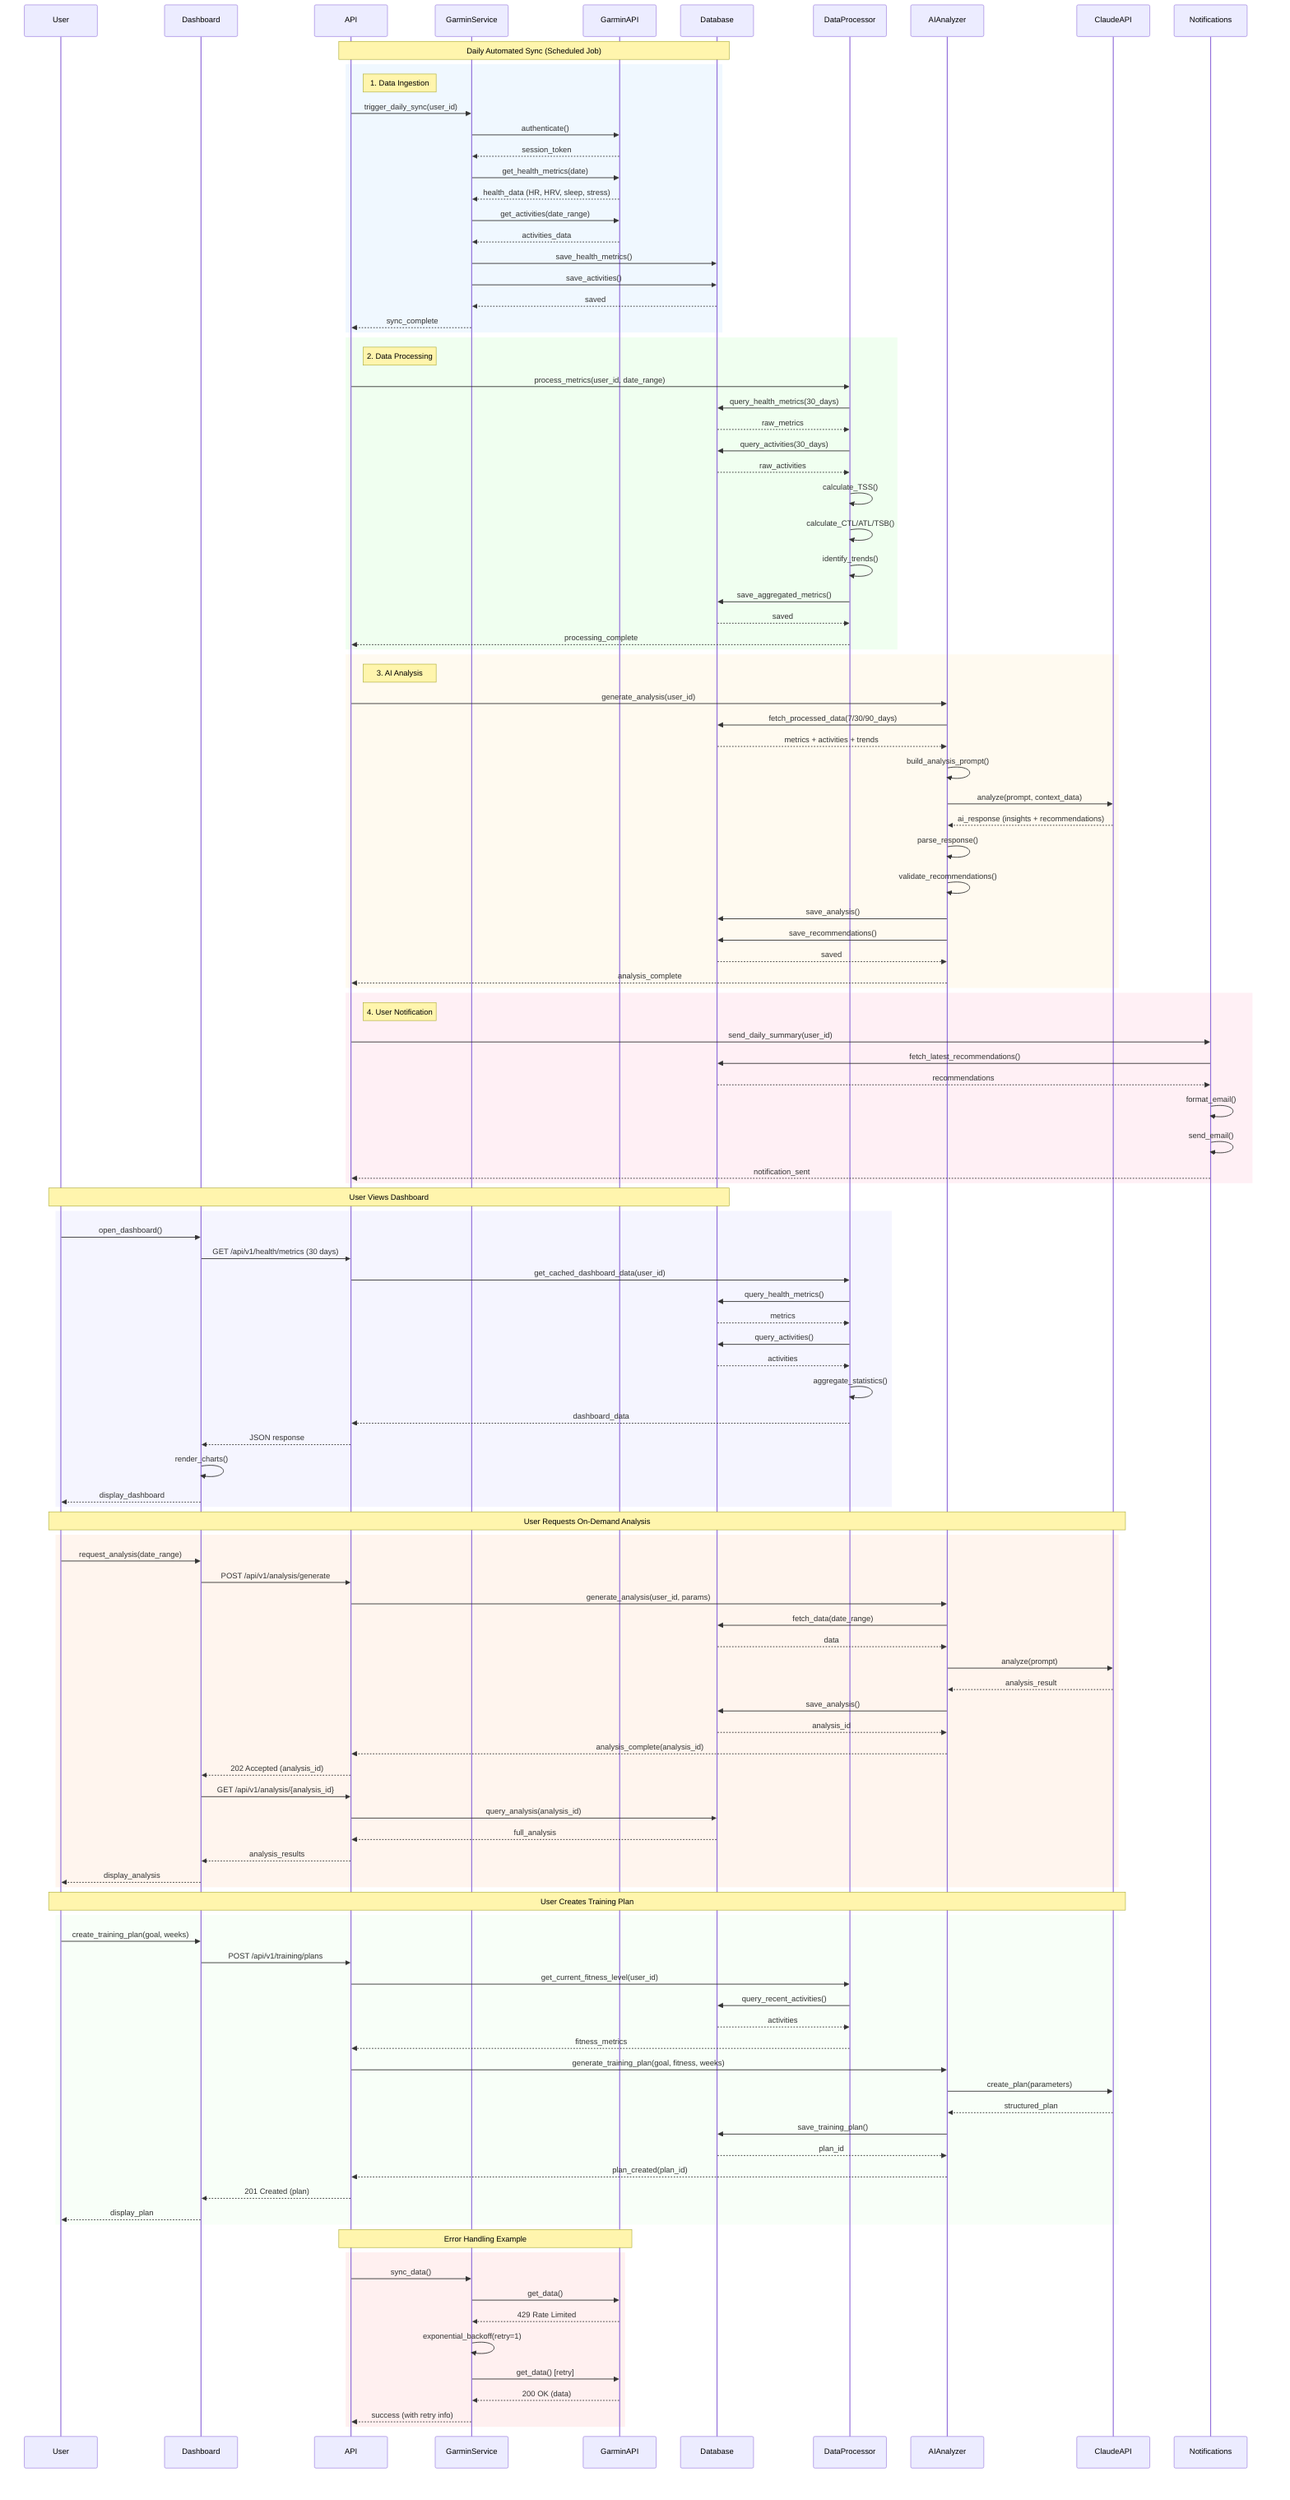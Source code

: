 %% Data Flow Diagram
%% Shows how data flows through the system from Garmin to AI Analysis

sequenceDiagram
    participant User
    participant Dashboard
    participant API
    participant GarminService
    participant GarminAPI
    participant Database
    participant DataProcessor
    participant AIAnalyzer
    participant ClaudeAPI
    participant Notifications

    %% ========================================
    %% Daily Automated Sync Flow
    %% ========================================
    Note over API,Database: Daily Automated Sync (Scheduled Job)

    rect rgb(240, 248, 255)
        Note right of API: 1. Data Ingestion
        API->>GarminService: trigger_daily_sync(user_id)
        GarminService->>GarminAPI: authenticate()
        GarminAPI-->>GarminService: session_token

        GarminService->>GarminAPI: get_health_metrics(date)
        GarminAPI-->>GarminService: health_data (HR, HRV, sleep, stress)

        GarminService->>GarminAPI: get_activities(date_range)
        GarminAPI-->>GarminService: activities_data

        GarminService->>Database: save_health_metrics()
        GarminService->>Database: save_activities()
        Database-->>GarminService: saved

        GarminService-->>API: sync_complete
    end

    rect rgb(240, 255, 240)
        Note right of API: 2. Data Processing
        API->>DataProcessor: process_metrics(user_id, date_range)
        DataProcessor->>Database: query_health_metrics(30_days)
        Database-->>DataProcessor: raw_metrics
        DataProcessor->>Database: query_activities(30_days)
        Database-->>DataProcessor: raw_activities

        DataProcessor->>DataProcessor: calculate_TSS()
        DataProcessor->>DataProcessor: calculate_CTL/ATL/TSB()
        DataProcessor->>DataProcessor: identify_trends()

        DataProcessor->>Database: save_aggregated_metrics()
        Database-->>DataProcessor: saved

        DataProcessor-->>API: processing_complete
    end

    rect rgb(255, 250, 240)
        Note right of API: 3. AI Analysis
        API->>AIAnalyzer: generate_analysis(user_id)
        AIAnalyzer->>Database: fetch_processed_data(7/30/90_days)
        Database-->>AIAnalyzer: metrics + activities + trends

        AIAnalyzer->>AIAnalyzer: build_analysis_prompt()
        AIAnalyzer->>ClaudeAPI: analyze(prompt, context_data)
        ClaudeAPI-->>AIAnalyzer: ai_response (insights + recommendations)

        AIAnalyzer->>AIAnalyzer: parse_response()
        AIAnalyzer->>AIAnalyzer: validate_recommendations()

        AIAnalyzer->>Database: save_analysis()
        AIAnalyzer->>Database: save_recommendations()
        Database-->>AIAnalyzer: saved

        AIAnalyzer-->>API: analysis_complete
    end

    rect rgb(255, 240, 245)
        Note right of API: 4. User Notification
        API->>Notifications: send_daily_summary(user_id)
        Notifications->>Database: fetch_latest_recommendations()
        Database-->>Notifications: recommendations

        Notifications->>Notifications: format_email()
        Notifications->>Notifications: send_email()

        Notifications-->>API: notification_sent
    end

    %% ========================================
    %% User Dashboard View Flow
    %% ========================================
    Note over User,Database: User Views Dashboard

    rect rgb(245, 245, 255)
        User->>Dashboard: open_dashboard()
        Dashboard->>API: GET /api/v1/health/metrics (30 days)

        API->>DataProcessor: get_cached_dashboard_data(user_id)
        DataProcessor->>Database: query_health_metrics()
        Database-->>DataProcessor: metrics
        DataProcessor->>Database: query_activities()
        Database-->>DataProcessor: activities

        DataProcessor->>DataProcessor: aggregate_statistics()
        DataProcessor-->>API: dashboard_data

        API-->>Dashboard: JSON response
        Dashboard->>Dashboard: render_charts()
        Dashboard-->>User: display_dashboard
    end

    %% ========================================
    %% User Requests AI Analysis Flow
    %% ========================================
    Note over User,ClaudeAPI: User Requests On-Demand Analysis

    rect rgb(255, 245, 238)
        User->>Dashboard: request_analysis(date_range)
        Dashboard->>API: POST /api/v1/analysis/generate

        API->>AIAnalyzer: generate_analysis(user_id, params)
        AIAnalyzer->>Database: fetch_data(date_range)
        Database-->>AIAnalyzer: data

        AIAnalyzer->>ClaudeAPI: analyze(prompt)
        ClaudeAPI-->>AIAnalyzer: analysis_result

        AIAnalyzer->>Database: save_analysis()
        Database-->>AIAnalyzer: analysis_id

        AIAnalyzer-->>API: analysis_complete(analysis_id)
        API-->>Dashboard: 202 Accepted (analysis_id)

        Dashboard->>API: GET /api/v1/analysis/{analysis_id}
        API->>Database: query_analysis(analysis_id)
        Database-->>API: full_analysis
        API-->>Dashboard: analysis_results
        Dashboard-->>User: display_analysis
    end

    %% ========================================
    %% Training Plan Generation Flow
    %% ========================================
    Note over User,ClaudeAPI: User Creates Training Plan

    rect rgb(248, 255, 248)
        User->>Dashboard: create_training_plan(goal, weeks)
        Dashboard->>API: POST /api/v1/training/plans

        API->>DataProcessor: get_current_fitness_level(user_id)
        DataProcessor->>Database: query_recent_activities()
        Database-->>DataProcessor: activities
        DataProcessor-->>API: fitness_metrics

        API->>AIAnalyzer: generate_training_plan(goal, fitness, weeks)
        AIAnalyzer->>ClaudeAPI: create_plan(parameters)
        ClaudeAPI-->>AIAnalyzer: structured_plan

        AIAnalyzer->>Database: save_training_plan()
        Database-->>AIAnalyzer: plan_id

        AIAnalyzer-->>API: plan_created(plan_id)
        API-->>Dashboard: 201 Created (plan)
        Dashboard-->>User: display_plan
    end

    %% ========================================
    %% Error Handling Flow
    %% ========================================
    Note over API,GarminAPI: Error Handling Example

    rect rgb(255, 240, 240)
        API->>GarminService: sync_data()
        GarminService->>GarminAPI: get_data()
        GarminAPI-->>GarminService: 429 Rate Limited

        GarminService->>GarminService: exponential_backoff(retry=1)
        GarminService->>GarminAPI: get_data() [retry]
        GarminAPI-->>GarminService: 200 OK (data)

        GarminService-->>API: success (with retry info)
    end
